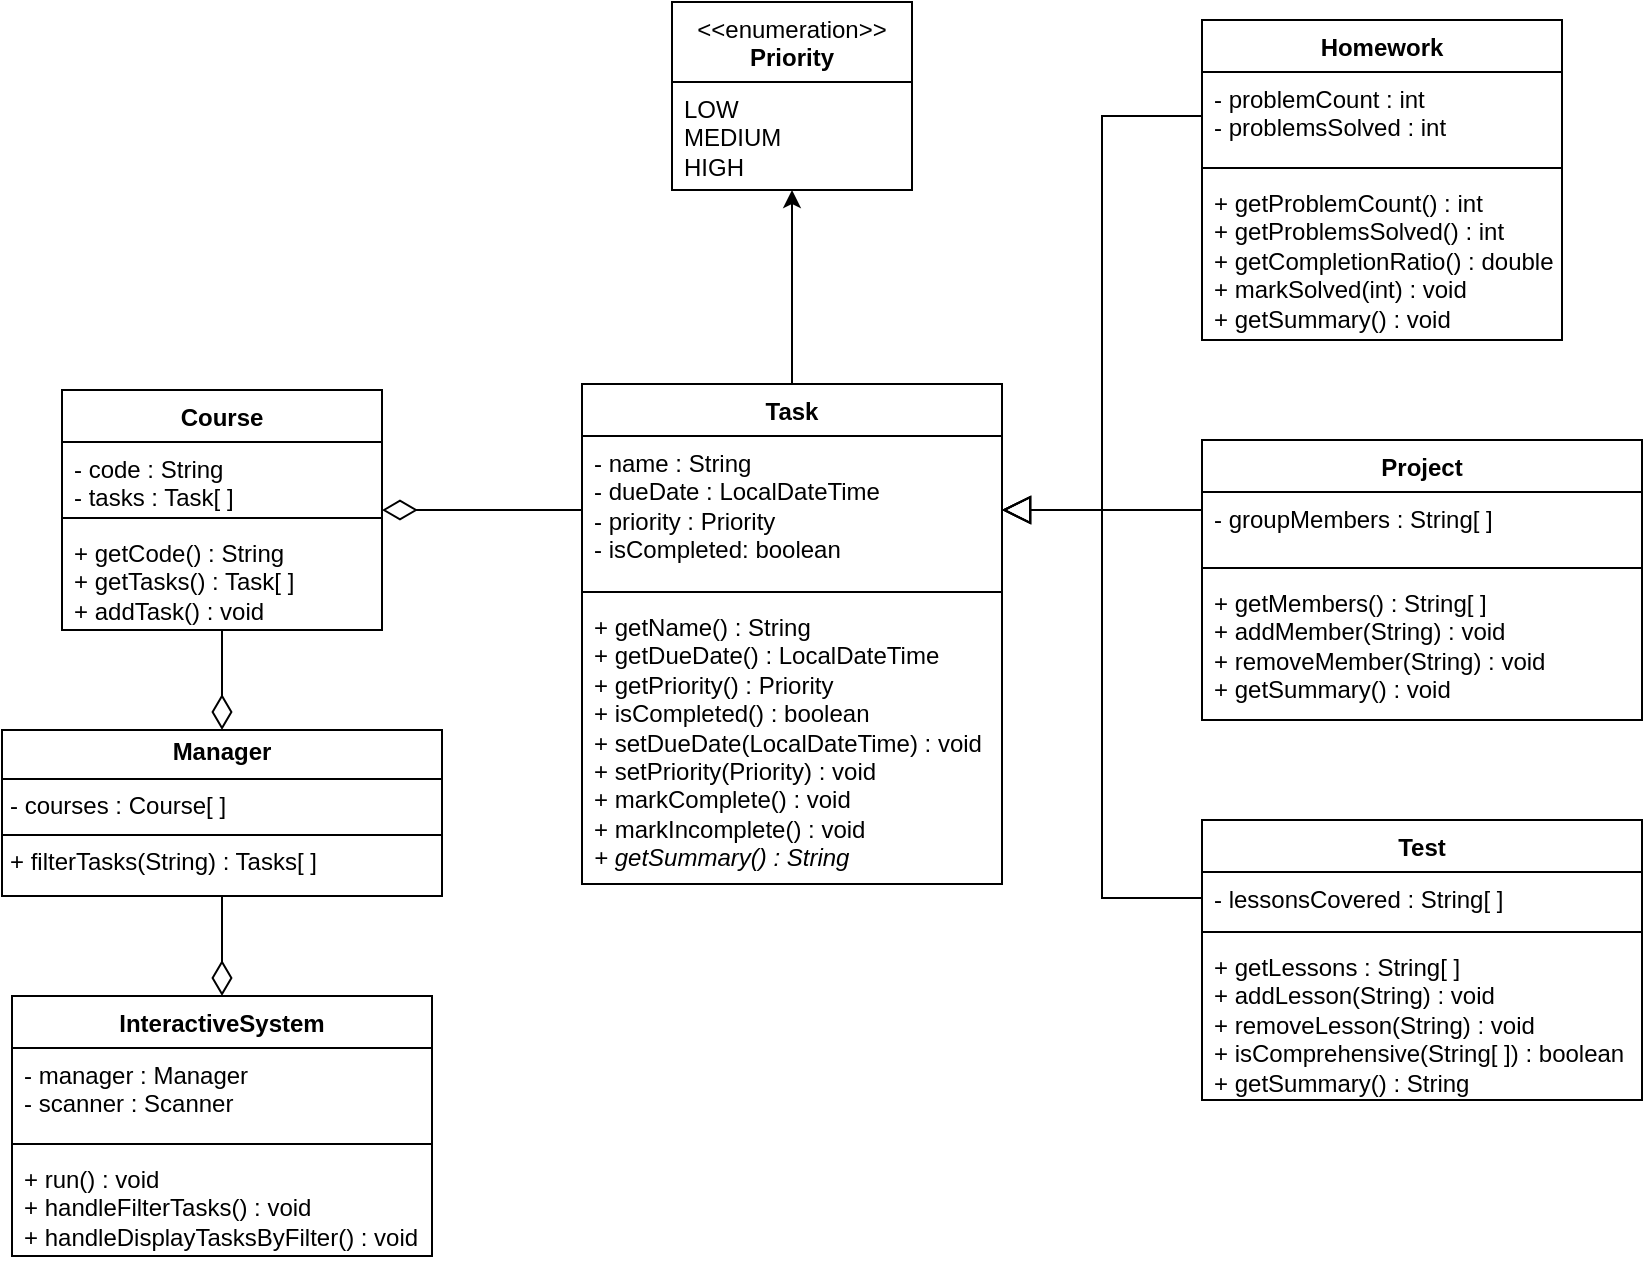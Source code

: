 <mxfile version="26.2.14">
  <diagram name="Page-1" id="i5E5-8HXzScHlJfWIOt1">
    <mxGraphModel dx="2372" dy="1250" grid="1" gridSize="10" guides="1" tooltips="1" connect="1" arrows="1" fold="1" page="1" pageScale="1" pageWidth="400" pageHeight="400" math="0" shadow="0">
      <root>
        <mxCell id="0" />
        <mxCell id="1" parent="0" />
        <mxCell id="tqXzGDMAnHT13MNCIwR6-13" style="rounded=0;orthogonalLoop=1;jettySize=auto;html=1;exitX=1;exitY=0.5;exitDx=0;exitDy=0;entryX=0;entryY=0.5;entryDx=0;entryDy=0;endArrow=none;endFill=0;endSize=15;startSize=15;startArrow=diamondThin;startFill=0;" edge="1" parent="1" source="f3z_6o91vCbomhV0sqtX-1" target="2sqMpwf60o3uSlJGsnfw-2">
          <mxGeometry relative="1" as="geometry" />
        </mxCell>
        <mxCell id="f3z_6o91vCbomhV0sqtX-1" value="Course" style="swimlane;fontStyle=1;align=center;verticalAlign=top;childLayout=stackLayout;horizontal=1;startSize=26;horizontalStack=0;resizeParent=1;resizeParentMax=0;resizeLast=0;collapsible=1;marginBottom=0;whiteSpace=wrap;html=1;" parent="1" vertex="1">
          <mxGeometry x="-580" y="77" width="160" height="120" as="geometry">
            <mxRectangle x="-390" y="40" width="80" height="30" as="alternateBounds" />
          </mxGeometry>
        </mxCell>
        <mxCell id="f3z_6o91vCbomhV0sqtX-2" value="&lt;div&gt;- code : String&lt;/div&gt;- tasks : Task[ ]" style="text;strokeColor=none;fillColor=none;align=left;verticalAlign=top;spacingLeft=4;spacingRight=4;overflow=hidden;rotatable=0;points=[[0,0.5],[1,0.5]];portConstraint=eastwest;whiteSpace=wrap;html=1;" parent="f3z_6o91vCbomhV0sqtX-1" vertex="1">
          <mxGeometry y="26" width="160" height="34" as="geometry" />
        </mxCell>
        <mxCell id="f3z_6o91vCbomhV0sqtX-3" value="" style="line;strokeWidth=1;fillColor=none;align=left;verticalAlign=middle;spacingTop=-1;spacingLeft=3;spacingRight=3;rotatable=0;labelPosition=right;points=[];portConstraint=eastwest;strokeColor=inherit;" parent="f3z_6o91vCbomhV0sqtX-1" vertex="1">
          <mxGeometry y="60" width="160" height="8" as="geometry" />
        </mxCell>
        <mxCell id="f3z_6o91vCbomhV0sqtX-4" value="&lt;div&gt;&lt;span style=&quot;background-color: transparent; color: light-dark(rgb(0, 0, 0), rgb(255, 255, 255));&quot;&gt;+ getCode() : String&lt;/span&gt;&lt;/div&gt;&lt;div&gt;&lt;div&gt;+ getTasks() : Task[ ]&lt;/div&gt;&lt;/div&gt;&lt;div&gt;+ addTask() : void&lt;/div&gt;" style="text;strokeColor=none;fillColor=none;align=left;verticalAlign=top;spacingLeft=4;spacingRight=4;overflow=hidden;rotatable=0;points=[[0,0.5],[1,0.5]];portConstraint=eastwest;whiteSpace=wrap;html=1;" parent="f3z_6o91vCbomhV0sqtX-1" vertex="1">
          <mxGeometry y="68" width="160" height="52" as="geometry" />
        </mxCell>
        <mxCell id="tqXzGDMAnHT13MNCIwR6-7" style="edgeStyle=orthogonalEdgeStyle;rounded=0;orthogonalLoop=1;jettySize=auto;html=1;exitX=0.5;exitY=0;exitDx=0;exitDy=0;entryX=0.5;entryY=1;entryDx=0;entryDy=0;" edge="1" parent="1" source="2sqMpwf60o3uSlJGsnfw-1" target="tqXzGDMAnHT13MNCIwR6-1">
          <mxGeometry relative="1" as="geometry">
            <mxPoint x="-420" y="17" as="targetPoint" />
          </mxGeometry>
        </mxCell>
        <mxCell id="2sqMpwf60o3uSlJGsnfw-1" value="Task" style="swimlane;fontStyle=1;align=center;verticalAlign=top;childLayout=stackLayout;horizontal=1;startSize=26;horizontalStack=0;resizeParent=1;resizeParentMax=0;resizeLast=0;collapsible=1;marginBottom=0;whiteSpace=wrap;html=1;" parent="1" vertex="1">
          <mxGeometry x="-320" y="74" width="210" height="250" as="geometry">
            <mxRectangle x="-140" y="40" width="70" height="30" as="alternateBounds" />
          </mxGeometry>
        </mxCell>
        <mxCell id="2sqMpwf60o3uSlJGsnfw-2" value="&lt;div&gt;- name : String&lt;/div&gt;&lt;div&gt;- dueDate : LocalDateTime&lt;/div&gt;- priority : Priority&lt;div&gt;- isCompleted: boolean&lt;/div&gt;" style="text;strokeColor=none;fillColor=none;align=left;verticalAlign=top;spacingLeft=4;spacingRight=4;overflow=hidden;rotatable=0;points=[[0,0.5],[1,0.5]];portConstraint=eastwest;whiteSpace=wrap;html=1;" parent="2sqMpwf60o3uSlJGsnfw-1" vertex="1">
          <mxGeometry y="26" width="210" height="74" as="geometry" />
        </mxCell>
        <mxCell id="2sqMpwf60o3uSlJGsnfw-3" value="" style="line;strokeWidth=1;fillColor=none;align=left;verticalAlign=middle;spacingTop=-1;spacingLeft=3;spacingRight=3;rotatable=0;labelPosition=right;points=[];portConstraint=eastwest;strokeColor=inherit;" parent="2sqMpwf60o3uSlJGsnfw-1" vertex="1">
          <mxGeometry y="100" width="210" height="8" as="geometry" />
        </mxCell>
        <mxCell id="2sqMpwf60o3uSlJGsnfw-4" value="&lt;div&gt;+ getName() : String&lt;/div&gt;&lt;div&gt;+ getDueDate() : LocalDateTime&lt;/div&gt;&lt;div&gt;+ getPriority() : Priority&lt;br&gt;&lt;div&gt;+ isCompleted() : boolean&lt;/div&gt;&lt;/div&gt;&lt;div&gt;&lt;div&gt;+ setDueDate(LocalDateTime) : void&lt;/div&gt;&lt;/div&gt;&lt;div&gt;+ setPriority(Priority) : void&lt;/div&gt;&lt;div&gt;+ markComplete() : void&lt;/div&gt;&lt;div&gt;+ markIncomplete() : void&lt;/div&gt;&lt;div&gt;&lt;i&gt;+ getSummary() : String&lt;/i&gt;&lt;/div&gt;" style="text;strokeColor=none;fillColor=none;align=left;verticalAlign=top;spacingLeft=4;spacingRight=4;overflow=hidden;rotatable=0;points=[[0,0.5],[1,0.5]];portConstraint=eastwest;whiteSpace=wrap;html=1;" parent="2sqMpwf60o3uSlJGsnfw-1" vertex="1">
          <mxGeometry y="108" width="210" height="142" as="geometry" />
        </mxCell>
        <mxCell id="2sqMpwf60o3uSlJGsnfw-5" value="Homework" style="swimlane;fontStyle=1;align=center;verticalAlign=top;childLayout=stackLayout;horizontal=1;startSize=26;horizontalStack=0;resizeParent=1;resizeParentMax=0;resizeLast=0;collapsible=1;marginBottom=0;whiteSpace=wrap;html=1;" parent="1" vertex="1">
          <mxGeometry x="-10" y="-108" width="180" height="160" as="geometry" />
        </mxCell>
        <mxCell id="2sqMpwf60o3uSlJGsnfw-6" value="- problemCount : int&lt;div&gt;- problemsSolved : int&amp;nbsp;&lt;/div&gt;" style="text;strokeColor=none;fillColor=none;align=left;verticalAlign=top;spacingLeft=4;spacingRight=4;overflow=hidden;rotatable=0;points=[[0,0.5],[1,0.5]];portConstraint=eastwest;whiteSpace=wrap;html=1;" parent="2sqMpwf60o3uSlJGsnfw-5" vertex="1">
          <mxGeometry y="26" width="180" height="44" as="geometry" />
        </mxCell>
        <mxCell id="2sqMpwf60o3uSlJGsnfw-7" value="" style="line;strokeWidth=1;fillColor=none;align=left;verticalAlign=middle;spacingTop=-1;spacingLeft=3;spacingRight=3;rotatable=0;labelPosition=right;points=[];portConstraint=eastwest;strokeColor=inherit;" parent="2sqMpwf60o3uSlJGsnfw-5" vertex="1">
          <mxGeometry y="70" width="180" height="8" as="geometry" />
        </mxCell>
        <mxCell id="2sqMpwf60o3uSlJGsnfw-8" value="&lt;div&gt;+ getProblemCount() : int&lt;/div&gt;&lt;div&gt;+ getProblemsSolved() : int&lt;/div&gt;&lt;div&gt;+ getCompletionRatio() : double&lt;/div&gt;&lt;div&gt;+ markSolved(int) : void&lt;/div&gt;&lt;div&gt;+ getSummary() : void&lt;/div&gt;" style="text;strokeColor=none;fillColor=none;align=left;verticalAlign=top;spacingLeft=4;spacingRight=4;overflow=hidden;rotatable=0;points=[[0,0.5],[1,0.5]];portConstraint=eastwest;whiteSpace=wrap;html=1;" parent="2sqMpwf60o3uSlJGsnfw-5" vertex="1">
          <mxGeometry y="78" width="180" height="82" as="geometry" />
        </mxCell>
        <mxCell id="tqXzGDMAnHT13MNCIwR6-21" style="edgeStyle=elbowEdgeStyle;rounded=0;orthogonalLoop=1;jettySize=auto;html=1;exitX=0;exitY=0.25;exitDx=0;exitDy=0;endArrow=block;endFill=0;endSize=12;startSize=12;" edge="1" parent="1" source="2sqMpwf60o3uSlJGsnfw-10">
          <mxGeometry relative="1" as="geometry">
            <mxPoint x="-110" y="137" as="targetPoint" />
          </mxGeometry>
        </mxCell>
        <mxCell id="2sqMpwf60o3uSlJGsnfw-10" value="Project" style="swimlane;fontStyle=1;align=center;verticalAlign=top;childLayout=stackLayout;horizontal=1;startSize=26;horizontalStack=0;resizeParent=1;resizeParentMax=0;resizeLast=0;collapsible=1;marginBottom=0;whiteSpace=wrap;html=1;" parent="1" vertex="1">
          <mxGeometry x="-10" y="102" width="220" height="140" as="geometry">
            <mxRectangle x="180" y="92" width="80" height="30" as="alternateBounds" />
          </mxGeometry>
        </mxCell>
        <mxCell id="2sqMpwf60o3uSlJGsnfw-11" value="- groupMembers : String[ ]" style="text;strokeColor=none;fillColor=none;align=left;verticalAlign=top;spacingLeft=4;spacingRight=4;overflow=hidden;rotatable=0;points=[[0,0.5],[1,0.5]];portConstraint=eastwest;whiteSpace=wrap;html=1;" parent="2sqMpwf60o3uSlJGsnfw-10" vertex="1">
          <mxGeometry y="26" width="220" height="34" as="geometry" />
        </mxCell>
        <mxCell id="2sqMpwf60o3uSlJGsnfw-12" value="" style="line;strokeWidth=1;fillColor=none;align=left;verticalAlign=middle;spacingTop=-1;spacingLeft=3;spacingRight=3;rotatable=0;labelPosition=right;points=[];portConstraint=eastwest;strokeColor=inherit;" parent="2sqMpwf60o3uSlJGsnfw-10" vertex="1">
          <mxGeometry y="60" width="220" height="8" as="geometry" />
        </mxCell>
        <mxCell id="2sqMpwf60o3uSlJGsnfw-13" value="&lt;div&gt;+ getMembers() : String[ ]&lt;/div&gt;&lt;div&gt;&lt;span style=&quot;background-color: transparent; color: light-dark(rgb(0, 0, 0), rgb(255, 255, 255));&quot;&gt;+ addMember(String) : void&lt;/span&gt;&lt;/div&gt;&lt;div&gt;+ removeMember(String) : void&lt;/div&gt;&lt;div&gt;+ getSummary() : void&lt;/div&gt;" style="text;strokeColor=none;fillColor=none;align=left;verticalAlign=top;spacingLeft=4;spacingRight=4;overflow=hidden;rotatable=0;points=[[0,0.5],[1,0.5]];portConstraint=eastwest;whiteSpace=wrap;html=1;" parent="2sqMpwf60o3uSlJGsnfw-10" vertex="1">
          <mxGeometry y="68" width="220" height="72" as="geometry" />
        </mxCell>
        <mxCell id="2sqMpwf60o3uSlJGsnfw-14" value="Test" style="swimlane;fontStyle=1;align=center;verticalAlign=top;childLayout=stackLayout;horizontal=1;startSize=26;horizontalStack=0;resizeParent=1;resizeParentMax=0;resizeLast=0;collapsible=1;marginBottom=0;whiteSpace=wrap;html=1;" parent="1" vertex="1">
          <mxGeometry x="-10" y="292" width="220" height="140" as="geometry" />
        </mxCell>
        <mxCell id="2sqMpwf60o3uSlJGsnfw-15" value="- lessonsCovered : String[ ]" style="text;strokeColor=none;fillColor=none;align=left;verticalAlign=top;spacingLeft=4;spacingRight=4;overflow=hidden;rotatable=0;points=[[0,0.5],[1,0.5]];portConstraint=eastwest;whiteSpace=wrap;html=1;" parent="2sqMpwf60o3uSlJGsnfw-14" vertex="1">
          <mxGeometry y="26" width="220" height="26" as="geometry" />
        </mxCell>
        <mxCell id="2sqMpwf60o3uSlJGsnfw-16" value="" style="line;strokeWidth=1;fillColor=none;align=left;verticalAlign=middle;spacingTop=-1;spacingLeft=3;spacingRight=3;rotatable=0;labelPosition=right;points=[];portConstraint=eastwest;strokeColor=inherit;" parent="2sqMpwf60o3uSlJGsnfw-14" vertex="1">
          <mxGeometry y="52" width="220" height="8" as="geometry" />
        </mxCell>
        <mxCell id="LzTHK_fe2vo6rBPdGbPL-10" value="+ getLessons : String[ ]&lt;div&gt;+ addLesson(String) : void&lt;/div&gt;&lt;div&gt;+ removeLesson(String) : void&lt;/div&gt;&lt;div&gt;+ isComprehensive(String[ ]) : boolean&lt;/div&gt;&lt;div&gt;+ getSummary() : String&lt;/div&gt;" style="text;strokeColor=none;fillColor=none;align=left;verticalAlign=top;spacingLeft=4;spacingRight=4;overflow=hidden;rotatable=0;points=[[0,0.5],[1,0.5]];portConstraint=eastwest;whiteSpace=wrap;html=1;" parent="2sqMpwf60o3uSlJGsnfw-14" vertex="1">
          <mxGeometry y="60" width="220" height="80" as="geometry" />
        </mxCell>
        <mxCell id="tqXzGDMAnHT13MNCIwR6-11" style="edgeStyle=orthogonalEdgeStyle;rounded=0;orthogonalLoop=1;jettySize=auto;html=1;exitX=0.5;exitY=0;exitDx=0;exitDy=0;entryX=0.5;entryY=1;entryDx=0;entryDy=0;startArrow=diamondThin;startFill=0;endArrow=none;endSize=15;startSize=15;" edge="1" parent="1" source="LzTHK_fe2vo6rBPdGbPL-1" target="f3z_6o91vCbomhV0sqtX-1">
          <mxGeometry relative="1" as="geometry">
            <mxPoint x="-530" y="177" as="targetPoint" />
          </mxGeometry>
        </mxCell>
        <mxCell id="LzTHK_fe2vo6rBPdGbPL-1" value="&lt;p style=&quot;margin:0px;margin-top:4px;text-align:center;&quot;&gt;&lt;b&gt;Manager&lt;/b&gt;&lt;/p&gt;&lt;hr size=&quot;1&quot; style=&quot;border-style:solid;&quot;&gt;&lt;p style=&quot;margin:0px;margin-left:4px;&quot;&gt;- courses : Course[ ]&lt;/p&gt;&lt;hr size=&quot;1&quot; style=&quot;border-style:solid;&quot;&gt;&lt;p style=&quot;margin:0px;margin-left:4px;&quot;&gt;+ filterTasks(String) : Tasks[ ]&lt;/p&gt;" style="verticalAlign=top;align=left;overflow=fill;html=1;whiteSpace=wrap;" parent="1" vertex="1">
          <mxGeometry x="-610" y="247" width="220" height="83" as="geometry" />
        </mxCell>
        <mxCell id="tqXzGDMAnHT13MNCIwR6-12" style="edgeStyle=orthogonalEdgeStyle;rounded=0;orthogonalLoop=1;jettySize=auto;html=1;exitX=0.5;exitY=0;exitDx=0;exitDy=0;entryX=0.5;entryY=1;entryDx=0;entryDy=0;startArrow=diamondThin;startFill=0;endArrow=none;endSize=15;startSize=15;" edge="1" parent="1" source="LzTHK_fe2vo6rBPdGbPL-2" target="LzTHK_fe2vo6rBPdGbPL-1">
          <mxGeometry relative="1" as="geometry" />
        </mxCell>
        <mxCell id="LzTHK_fe2vo6rBPdGbPL-2" value="InteractiveSystem" style="swimlane;fontStyle=1;align=center;verticalAlign=top;childLayout=stackLayout;horizontal=1;startSize=26;horizontalStack=0;resizeParent=1;resizeParentMax=0;resizeLast=0;collapsible=1;marginBottom=0;whiteSpace=wrap;html=1;" parent="1" vertex="1">
          <mxGeometry x="-605" y="380" width="210" height="130" as="geometry">
            <mxRectangle x="-390" y="350" width="140" height="30" as="alternateBounds" />
          </mxGeometry>
        </mxCell>
        <mxCell id="LzTHK_fe2vo6rBPdGbPL-3" value="- manager : Manager&lt;div&gt;- scanner : Scanner&lt;/div&gt;" style="text;strokeColor=none;fillColor=none;align=left;verticalAlign=top;spacingLeft=4;spacingRight=4;overflow=hidden;rotatable=0;points=[[0,0.5],[1,0.5]];portConstraint=eastwest;whiteSpace=wrap;html=1;" parent="LzTHK_fe2vo6rBPdGbPL-2" vertex="1">
          <mxGeometry y="26" width="210" height="44" as="geometry" />
        </mxCell>
        <mxCell id="LzTHK_fe2vo6rBPdGbPL-4" value="" style="line;strokeWidth=1;fillColor=none;align=left;verticalAlign=middle;spacingTop=-1;spacingLeft=3;spacingRight=3;rotatable=0;labelPosition=right;points=[];portConstraint=eastwest;strokeColor=inherit;" parent="LzTHK_fe2vo6rBPdGbPL-2" vertex="1">
          <mxGeometry y="70" width="210" height="8" as="geometry" />
        </mxCell>
        <mxCell id="LzTHK_fe2vo6rBPdGbPL-5" value="+ run() : void&lt;div&gt;+ handleFilterTasks() : void&lt;/div&gt;&lt;div&gt;+ handleDisplayTasksByFilter() : void&lt;/div&gt;" style="text;strokeColor=none;fillColor=none;align=left;verticalAlign=top;spacingLeft=4;spacingRight=4;overflow=hidden;rotatable=0;points=[[0,0.5],[1,0.5]];portConstraint=eastwest;whiteSpace=wrap;html=1;" parent="LzTHK_fe2vo6rBPdGbPL-2" vertex="1">
          <mxGeometry y="78" width="210" height="52" as="geometry" />
        </mxCell>
        <mxCell id="tqXzGDMAnHT13MNCIwR6-1" value="&lt;span style=&quot;font-weight: normal;&quot;&gt;&amp;lt;&amp;lt;enumeration&amp;gt;&amp;gt;&lt;/span&gt;&lt;div&gt;Priority&lt;/div&gt;" style="swimlane;fontStyle=1;align=center;verticalAlign=top;childLayout=stackLayout;horizontal=1;startSize=40;horizontalStack=0;resizeParent=1;resizeParentMax=0;resizeLast=0;collapsible=1;marginBottom=0;whiteSpace=wrap;html=1;" vertex="1" parent="1">
          <mxGeometry x="-275" y="-117" width="120" height="94" as="geometry">
            <mxRectangle x="-270" y="-150" width="140" height="40" as="alternateBounds" />
          </mxGeometry>
        </mxCell>
        <mxCell id="tqXzGDMAnHT13MNCIwR6-2" value="LOW&lt;div&gt;MEDIUM&lt;/div&gt;&lt;div&gt;HIGH&lt;/div&gt;" style="text;strokeColor=none;fillColor=none;align=left;verticalAlign=top;spacingLeft=4;spacingRight=4;overflow=hidden;rotatable=0;points=[[0,0.5],[1,0.5]];portConstraint=eastwest;whiteSpace=wrap;html=1;" vertex="1" parent="tqXzGDMAnHT13MNCIwR6-1">
          <mxGeometry y="40" width="120" height="54" as="geometry" />
        </mxCell>
        <mxCell id="tqXzGDMAnHT13MNCIwR6-20" style="rounded=0;orthogonalLoop=1;jettySize=auto;html=1;exitX=0;exitY=0.5;exitDx=0;exitDy=0;edgeStyle=elbowEdgeStyle;entryX=1;entryY=0.5;entryDx=0;entryDy=0;endArrow=block;endFill=0;endSize=12;startSize=12;" edge="1" parent="1" source="2sqMpwf60o3uSlJGsnfw-6" target="2sqMpwf60o3uSlJGsnfw-2">
          <mxGeometry relative="1" as="geometry">
            <mxPoint x="-74" y="157" as="targetPoint" />
          </mxGeometry>
        </mxCell>
        <mxCell id="tqXzGDMAnHT13MNCIwR6-22" style="edgeStyle=elbowEdgeStyle;rounded=0;orthogonalLoop=1;jettySize=auto;html=1;exitX=0;exitY=0.5;exitDx=0;exitDy=0;entryX=1;entryY=0.5;entryDx=0;entryDy=0;endSize=12;startSize=12;endArrow=block;endFill=0;" edge="1" parent="1" source="2sqMpwf60o3uSlJGsnfw-15" target="2sqMpwf60o3uSlJGsnfw-2">
          <mxGeometry relative="1" as="geometry" />
        </mxCell>
      </root>
    </mxGraphModel>
  </diagram>
</mxfile>
